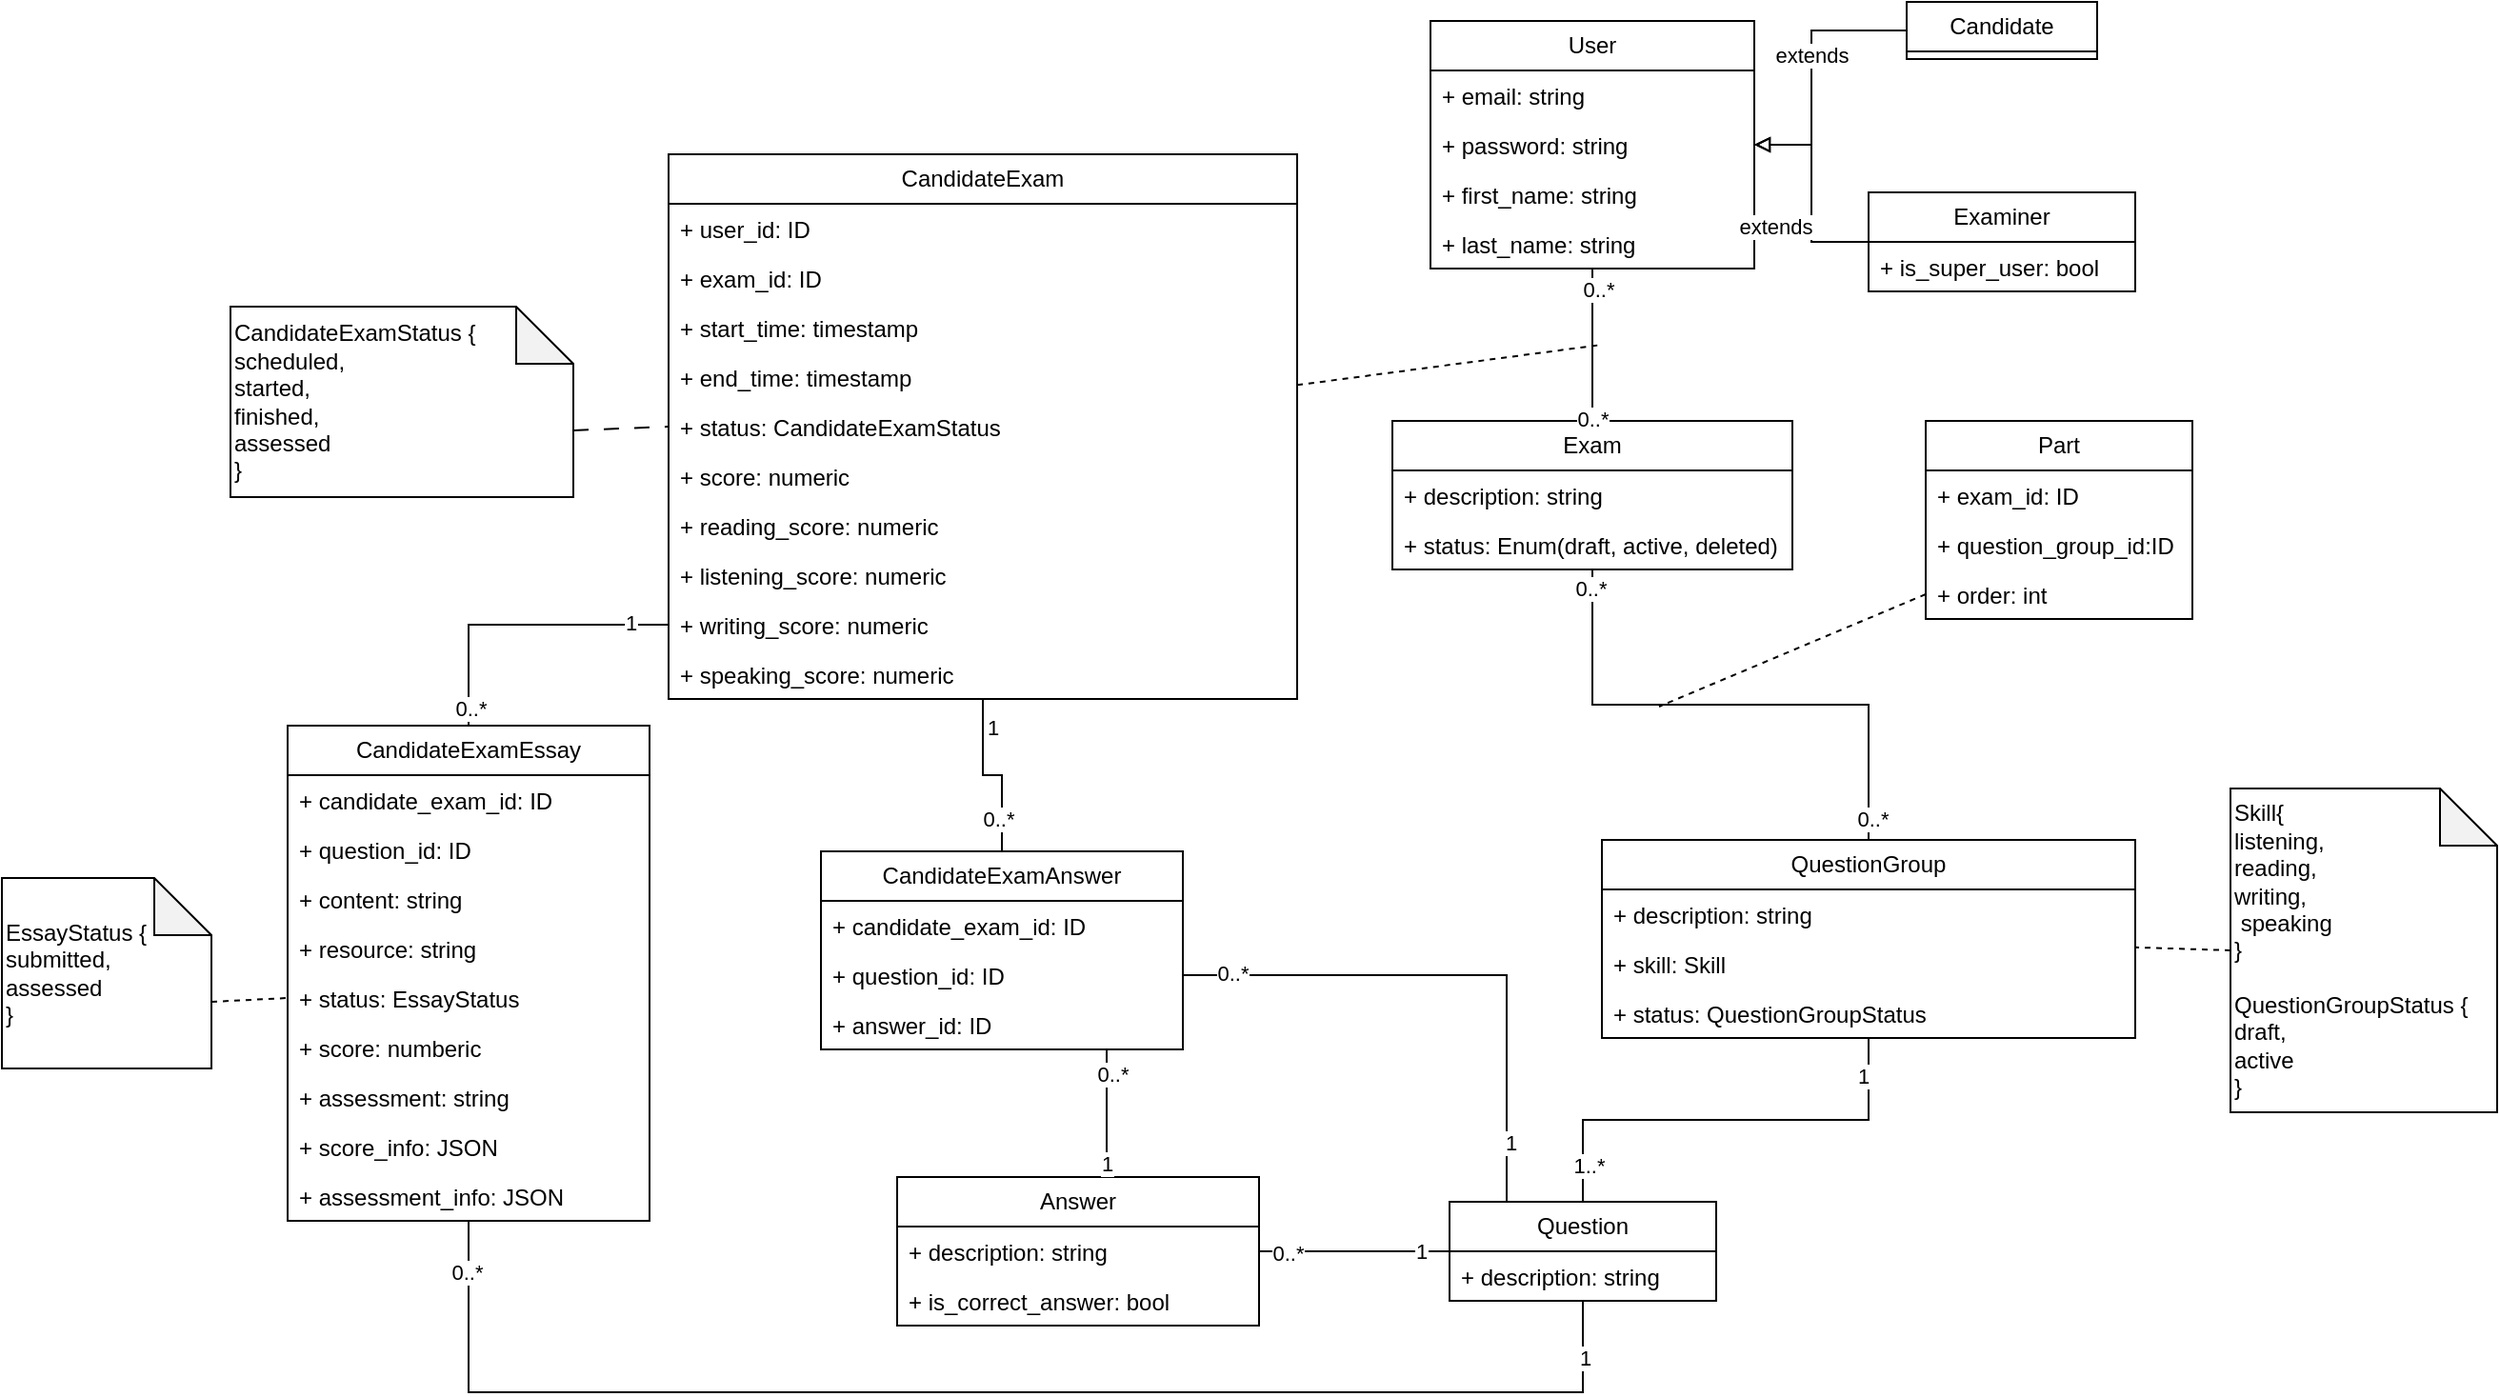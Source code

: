 <mxfile version="25.0.3">
  <diagram name="Page-1" id="LFJEHEE6Xy5l-D26EWH6">
    <mxGraphModel dx="1804" dy="615" grid="1" gridSize="10" guides="1" tooltips="1" connect="1" arrows="1" fold="1" page="1" pageScale="1" pageWidth="850" pageHeight="1100" math="0" shadow="0">
      <root>
        <mxCell id="0" />
        <mxCell id="1" parent="0" />
        <mxCell id="Njwt975BVBg0E3Mc6ZA7-89" value="Exam" style="swimlane;fontStyle=0;childLayout=stackLayout;horizontal=1;startSize=26;fillColor=none;horizontalStack=0;resizeParent=1;resizeParentMax=0;resizeLast=0;collapsible=1;marginBottom=0;whiteSpace=wrap;html=1;" vertex="1" parent="1">
          <mxGeometry x="470" y="310" width="210" height="78" as="geometry" />
        </mxCell>
        <mxCell id="Njwt975BVBg0E3Mc6ZA7-90" value="+ description: string" style="text;strokeColor=none;fillColor=none;align=left;verticalAlign=top;spacingLeft=4;spacingRight=4;overflow=hidden;rotatable=0;points=[[0,0.5],[1,0.5]];portConstraint=eastwest;whiteSpace=wrap;html=1;" vertex="1" parent="Njwt975BVBg0E3Mc6ZA7-89">
          <mxGeometry y="26" width="210" height="26" as="geometry" />
        </mxCell>
        <mxCell id="Njwt975BVBg0E3Mc6ZA7-91" value="+ status: Enum(draft, active, deleted)" style="text;strokeColor=none;fillColor=none;align=left;verticalAlign=top;spacingLeft=4;spacingRight=4;overflow=hidden;rotatable=0;points=[[0,0.5],[1,0.5]];portConstraint=eastwest;whiteSpace=wrap;html=1;" vertex="1" parent="Njwt975BVBg0E3Mc6ZA7-89">
          <mxGeometry y="52" width="210" height="26" as="geometry" />
        </mxCell>
        <mxCell id="Njwt975BVBg0E3Mc6ZA7-92" value="User" style="swimlane;fontStyle=0;childLayout=stackLayout;horizontal=1;startSize=26;fillColor=none;horizontalStack=0;resizeParent=1;resizeParentMax=0;resizeLast=0;collapsible=1;marginBottom=0;whiteSpace=wrap;html=1;" vertex="1" parent="1">
          <mxGeometry x="490" y="100" width="170" height="130" as="geometry" />
        </mxCell>
        <mxCell id="Njwt975BVBg0E3Mc6ZA7-93" value="+ email: string" style="text;strokeColor=none;fillColor=none;align=left;verticalAlign=top;spacingLeft=4;spacingRight=4;overflow=hidden;rotatable=0;points=[[0,0.5],[1,0.5]];portConstraint=eastwest;whiteSpace=wrap;html=1;" vertex="1" parent="Njwt975BVBg0E3Mc6ZA7-92">
          <mxGeometry y="26" width="170" height="26" as="geometry" />
        </mxCell>
        <mxCell id="Njwt975BVBg0E3Mc6ZA7-94" value="+ password: string" style="text;strokeColor=none;fillColor=none;align=left;verticalAlign=top;spacingLeft=4;spacingRight=4;overflow=hidden;rotatable=0;points=[[0,0.5],[1,0.5]];portConstraint=eastwest;whiteSpace=wrap;html=1;" vertex="1" parent="Njwt975BVBg0E3Mc6ZA7-92">
          <mxGeometry y="52" width="170" height="26" as="geometry" />
        </mxCell>
        <mxCell id="Njwt975BVBg0E3Mc6ZA7-95" value="+ first_name: string" style="text;strokeColor=none;fillColor=none;align=left;verticalAlign=top;spacingLeft=4;spacingRight=4;overflow=hidden;rotatable=0;points=[[0,0.5],[1,0.5]];portConstraint=eastwest;whiteSpace=wrap;html=1;" vertex="1" parent="Njwt975BVBg0E3Mc6ZA7-92">
          <mxGeometry y="78" width="170" height="26" as="geometry" />
        </mxCell>
        <mxCell id="Njwt975BVBg0E3Mc6ZA7-96" value="+ last_name: string" style="text;strokeColor=none;fillColor=none;align=left;verticalAlign=top;spacingLeft=4;spacingRight=4;overflow=hidden;rotatable=0;points=[[0,0.5],[1,0.5]];portConstraint=eastwest;whiteSpace=wrap;html=1;" vertex="1" parent="Njwt975BVBg0E3Mc6ZA7-92">
          <mxGeometry y="104" width="170" height="26" as="geometry" />
        </mxCell>
        <mxCell id="Njwt975BVBg0E3Mc6ZA7-97" style="edgeStyle=orthogonalEdgeStyle;rounded=0;orthogonalLoop=1;jettySize=auto;html=1;endArrow=block;endFill=0;" edge="1" parent="1" source="Njwt975BVBg0E3Mc6ZA7-99" target="Njwt975BVBg0E3Mc6ZA7-92">
          <mxGeometry relative="1" as="geometry">
            <Array as="points">
              <mxPoint x="690" y="105" />
              <mxPoint x="690" y="165" />
            </Array>
          </mxGeometry>
        </mxCell>
        <mxCell id="Njwt975BVBg0E3Mc6ZA7-98" value="extends" style="edgeLabel;html=1;align=center;verticalAlign=middle;resizable=0;points=[];" vertex="1" connectable="0" parent="Njwt975BVBg0E3Mc6ZA7-97">
          <mxGeometry x="-0.097" relative="1" as="geometry">
            <mxPoint as="offset" />
          </mxGeometry>
        </mxCell>
        <mxCell id="Njwt975BVBg0E3Mc6ZA7-99" value="Candidate" style="swimlane;fontStyle=0;childLayout=stackLayout;horizontal=1;startSize=26;fillColor=none;horizontalStack=0;resizeParent=1;resizeParentMax=0;resizeLast=0;collapsible=1;marginBottom=0;whiteSpace=wrap;html=1;" vertex="1" collapsed="1" parent="1">
          <mxGeometry x="740" y="90" width="100" height="30" as="geometry">
            <mxRectangle x="-50" y="760" width="140" height="52" as="alternateBounds" />
          </mxGeometry>
        </mxCell>
        <mxCell id="Njwt975BVBg0E3Mc6ZA7-100" style="rounded=0;orthogonalLoop=1;jettySize=auto;html=1;endArrow=block;endFill=0;edgeStyle=orthogonalEdgeStyle;" edge="1" parent="1" source="Njwt975BVBg0E3Mc6ZA7-102" target="Njwt975BVBg0E3Mc6ZA7-92">
          <mxGeometry relative="1" as="geometry" />
        </mxCell>
        <mxCell id="Njwt975BVBg0E3Mc6ZA7-101" value="extends" style="edgeLabel;html=1;align=center;verticalAlign=middle;resizable=0;points=[];" vertex="1" connectable="0" parent="Njwt975BVBg0E3Mc6ZA7-100">
          <mxGeometry x="-0.304" y="4" relative="1" as="geometry">
            <mxPoint x="-15" as="offset" />
          </mxGeometry>
        </mxCell>
        <mxCell id="Njwt975BVBg0E3Mc6ZA7-102" value="Examiner" style="swimlane;fontStyle=0;childLayout=stackLayout;horizontal=1;startSize=26;fillColor=none;horizontalStack=0;resizeParent=1;resizeParentMax=0;resizeLast=0;collapsible=1;marginBottom=0;whiteSpace=wrap;html=1;" vertex="1" parent="1">
          <mxGeometry x="720" y="190" width="140" height="52" as="geometry" />
        </mxCell>
        <mxCell id="Njwt975BVBg0E3Mc6ZA7-103" value="+ is_super_user: bool" style="text;strokeColor=none;fillColor=none;align=left;verticalAlign=top;spacingLeft=4;spacingRight=4;overflow=hidden;rotatable=0;points=[[0,0.5],[1,0.5]];portConstraint=eastwest;whiteSpace=wrap;html=1;" vertex="1" parent="Njwt975BVBg0E3Mc6ZA7-102">
          <mxGeometry y="26" width="140" height="26" as="geometry" />
        </mxCell>
        <mxCell id="Njwt975BVBg0E3Mc6ZA7-104" value="" style="rounded=0;orthogonalLoop=1;jettySize=auto;html=1;dashed=1;endArrow=none;endFill=0;" edge="1" parent="1" source="Njwt975BVBg0E3Mc6ZA7-105">
          <mxGeometry relative="1" as="geometry">
            <mxPoint x="580" y="270" as="targetPoint" />
          </mxGeometry>
        </mxCell>
        <mxCell id="Njwt975BVBg0E3Mc6ZA7-105" value="CandidateExam" style="swimlane;fontStyle=0;childLayout=stackLayout;horizontal=1;startSize=26;fillColor=none;horizontalStack=0;resizeParent=1;resizeParentMax=0;resizeLast=0;collapsible=1;marginBottom=0;whiteSpace=wrap;html=1;" vertex="1" parent="1">
          <mxGeometry x="90" y="170" width="330" height="286" as="geometry" />
        </mxCell>
        <mxCell id="Njwt975BVBg0E3Mc6ZA7-106" value="+ user_id: ID" style="text;strokeColor=none;fillColor=none;align=left;verticalAlign=top;spacingLeft=4;spacingRight=4;overflow=hidden;rotatable=0;points=[[0,0.5],[1,0.5]];portConstraint=eastwest;whiteSpace=wrap;html=1;" vertex="1" parent="Njwt975BVBg0E3Mc6ZA7-105">
          <mxGeometry y="26" width="330" height="26" as="geometry" />
        </mxCell>
        <mxCell id="Njwt975BVBg0E3Mc6ZA7-107" value="+ exam_id: ID" style="text;strokeColor=none;fillColor=none;align=left;verticalAlign=top;spacingLeft=4;spacingRight=4;overflow=hidden;rotatable=0;points=[[0,0.5],[1,0.5]];portConstraint=eastwest;whiteSpace=wrap;html=1;" vertex="1" parent="Njwt975BVBg0E3Mc6ZA7-105">
          <mxGeometry y="52" width="330" height="26" as="geometry" />
        </mxCell>
        <mxCell id="Njwt975BVBg0E3Mc6ZA7-108" value="+ start_time: timestamp" style="text;strokeColor=none;fillColor=none;align=left;verticalAlign=top;spacingLeft=4;spacingRight=4;overflow=hidden;rotatable=0;points=[[0,0.5],[1,0.5]];portConstraint=eastwest;whiteSpace=wrap;html=1;" vertex="1" parent="Njwt975BVBg0E3Mc6ZA7-105">
          <mxGeometry y="78" width="330" height="26" as="geometry" />
        </mxCell>
        <mxCell id="Njwt975BVBg0E3Mc6ZA7-109" value="+ end_time: timestamp" style="text;strokeColor=none;fillColor=none;align=left;verticalAlign=top;spacingLeft=4;spacingRight=4;overflow=hidden;rotatable=0;points=[[0,0.5],[1,0.5]];portConstraint=eastwest;whiteSpace=wrap;html=1;" vertex="1" parent="Njwt975BVBg0E3Mc6ZA7-105">
          <mxGeometry y="104" width="330" height="26" as="geometry" />
        </mxCell>
        <mxCell id="Njwt975BVBg0E3Mc6ZA7-110" value="+ status: CandidateExamStatus" style="text;strokeColor=none;fillColor=none;align=left;verticalAlign=top;spacingLeft=4;spacingRight=4;overflow=hidden;rotatable=0;points=[[0,0.5],[1,0.5]];portConstraint=eastwest;whiteSpace=wrap;html=1;" vertex="1" parent="Njwt975BVBg0E3Mc6ZA7-105">
          <mxGeometry y="130" width="330" height="26" as="geometry" />
        </mxCell>
        <mxCell id="Njwt975BVBg0E3Mc6ZA7-111" value="+ score: numeric" style="text;strokeColor=none;fillColor=none;align=left;verticalAlign=top;spacingLeft=4;spacingRight=4;overflow=hidden;rotatable=0;points=[[0,0.5],[1,0.5]];portConstraint=eastwest;whiteSpace=wrap;html=1;" vertex="1" parent="Njwt975BVBg0E3Mc6ZA7-105">
          <mxGeometry y="156" width="330" height="26" as="geometry" />
        </mxCell>
        <mxCell id="Njwt975BVBg0E3Mc6ZA7-112" value="+ reading_score: numeric" style="text;strokeColor=none;fillColor=none;align=left;verticalAlign=top;spacingLeft=4;spacingRight=4;overflow=hidden;rotatable=0;points=[[0,0.5],[1,0.5]];portConstraint=eastwest;whiteSpace=wrap;html=1;" vertex="1" parent="Njwt975BVBg0E3Mc6ZA7-105">
          <mxGeometry y="182" width="330" height="26" as="geometry" />
        </mxCell>
        <mxCell id="Njwt975BVBg0E3Mc6ZA7-113" value="+ listening_score: numeric" style="text;strokeColor=none;fillColor=none;align=left;verticalAlign=top;spacingLeft=4;spacingRight=4;overflow=hidden;rotatable=0;points=[[0,0.5],[1,0.5]];portConstraint=eastwest;whiteSpace=wrap;html=1;" vertex="1" parent="Njwt975BVBg0E3Mc6ZA7-105">
          <mxGeometry y="208" width="330" height="26" as="geometry" />
        </mxCell>
        <mxCell id="Njwt975BVBg0E3Mc6ZA7-114" value="+ writing_score: numeric" style="text;strokeColor=none;fillColor=none;align=left;verticalAlign=top;spacingLeft=4;spacingRight=4;overflow=hidden;rotatable=0;points=[[0,0.5],[1,0.5]];portConstraint=eastwest;whiteSpace=wrap;html=1;" vertex="1" parent="Njwt975BVBg0E3Mc6ZA7-105">
          <mxGeometry y="234" width="330" height="26" as="geometry" />
        </mxCell>
        <mxCell id="Njwt975BVBg0E3Mc6ZA7-115" value="+ speaking_score: numeric" style="text;strokeColor=none;fillColor=none;align=left;verticalAlign=top;spacingLeft=4;spacingRight=4;overflow=hidden;rotatable=0;points=[[0,0.5],[1,0.5]];portConstraint=eastwest;whiteSpace=wrap;html=1;" vertex="1" parent="Njwt975BVBg0E3Mc6ZA7-105">
          <mxGeometry y="260" width="330" height="26" as="geometry" />
        </mxCell>
        <mxCell id="Njwt975BVBg0E3Mc6ZA7-116" value="Part" style="swimlane;fontStyle=0;childLayout=stackLayout;horizontal=1;startSize=26;fillColor=none;horizontalStack=0;resizeParent=1;resizeParentMax=0;resizeLast=0;collapsible=1;marginBottom=0;whiteSpace=wrap;html=1;" vertex="1" parent="1">
          <mxGeometry x="750" y="310" width="140" height="104" as="geometry" />
        </mxCell>
        <mxCell id="Njwt975BVBg0E3Mc6ZA7-117" value="+ exam_id: ID" style="text;strokeColor=none;fillColor=none;align=left;verticalAlign=top;spacingLeft=4;spacingRight=4;overflow=hidden;rotatable=0;points=[[0,0.5],[1,0.5]];portConstraint=eastwest;whiteSpace=wrap;html=1;" vertex="1" parent="Njwt975BVBg0E3Mc6ZA7-116">
          <mxGeometry y="26" width="140" height="26" as="geometry" />
        </mxCell>
        <mxCell id="Njwt975BVBg0E3Mc6ZA7-118" value="+ question_group_id:ID" style="text;strokeColor=none;fillColor=none;align=left;verticalAlign=top;spacingLeft=4;spacingRight=4;overflow=hidden;rotatable=0;points=[[0,0.5],[1,0.5]];portConstraint=eastwest;whiteSpace=wrap;html=1;" vertex="1" parent="Njwt975BVBg0E3Mc6ZA7-116">
          <mxGeometry y="52" width="140" height="26" as="geometry" />
        </mxCell>
        <mxCell id="Njwt975BVBg0E3Mc6ZA7-119" style="rounded=0;orthogonalLoop=1;jettySize=auto;html=1;exitX=0;exitY=0.5;exitDx=0;exitDy=0;endArrow=none;endFill=0;dashed=1;" edge="1" parent="Njwt975BVBg0E3Mc6ZA7-116" source="Njwt975BVBg0E3Mc6ZA7-120">
          <mxGeometry relative="1" as="geometry">
            <mxPoint x="-140" y="150" as="targetPoint" />
          </mxGeometry>
        </mxCell>
        <mxCell id="Njwt975BVBg0E3Mc6ZA7-120" value="+ order: int" style="text;strokeColor=none;fillColor=none;align=left;verticalAlign=top;spacingLeft=4;spacingRight=4;overflow=hidden;rotatable=0;points=[[0,0.5],[1,0.5]];portConstraint=eastwest;whiteSpace=wrap;html=1;" vertex="1" parent="Njwt975BVBg0E3Mc6ZA7-116">
          <mxGeometry y="78" width="140" height="26" as="geometry" />
        </mxCell>
        <mxCell id="Njwt975BVBg0E3Mc6ZA7-121" style="edgeStyle=orthogonalEdgeStyle;rounded=0;orthogonalLoop=1;jettySize=auto;html=1;exitX=0.5;exitY=0;exitDx=0;exitDy=0;endArrow=none;endFill=0;" edge="1" parent="1" source="Njwt975BVBg0E3Mc6ZA7-124" target="Njwt975BVBg0E3Mc6ZA7-89">
          <mxGeometry relative="1" as="geometry" />
        </mxCell>
        <mxCell id="Njwt975BVBg0E3Mc6ZA7-122" value="0..*" style="edgeLabel;html=1;align=center;verticalAlign=middle;resizable=0;points=[];" vertex="1" connectable="0" parent="Njwt975BVBg0E3Mc6ZA7-121">
          <mxGeometry x="0.935" y="1" relative="1" as="geometry">
            <mxPoint as="offset" />
          </mxGeometry>
        </mxCell>
        <mxCell id="Njwt975BVBg0E3Mc6ZA7-123" value="0..*" style="edgeLabel;html=1;align=center;verticalAlign=middle;resizable=0;points=[];" vertex="1" connectable="0" parent="Njwt975BVBg0E3Mc6ZA7-121">
          <mxGeometry x="-0.923" y="-2" relative="1" as="geometry">
            <mxPoint as="offset" />
          </mxGeometry>
        </mxCell>
        <mxCell id="Njwt975BVBg0E3Mc6ZA7-124" value="QuestionGroup" style="swimlane;fontStyle=0;childLayout=stackLayout;horizontal=1;startSize=26;fillColor=none;horizontalStack=0;resizeParent=1;resizeParentMax=0;resizeLast=0;collapsible=1;marginBottom=0;whiteSpace=wrap;html=1;" vertex="1" parent="1">
          <mxGeometry x="580" y="530" width="280" height="104" as="geometry" />
        </mxCell>
        <mxCell id="Njwt975BVBg0E3Mc6ZA7-125" value="+ description: string" style="text;strokeColor=none;fillColor=none;align=left;verticalAlign=top;spacingLeft=4;spacingRight=4;overflow=hidden;rotatable=0;points=[[0,0.5],[1,0.5]];portConstraint=eastwest;whiteSpace=wrap;html=1;" vertex="1" parent="Njwt975BVBg0E3Mc6ZA7-124">
          <mxGeometry y="26" width="280" height="26" as="geometry" />
        </mxCell>
        <mxCell id="Njwt975BVBg0E3Mc6ZA7-126" value="+ skill: Skill" style="text;strokeColor=none;fillColor=none;align=left;verticalAlign=top;spacingLeft=4;spacingRight=4;overflow=hidden;rotatable=0;points=[[0,0.5],[1,0.5]];portConstraint=eastwest;whiteSpace=wrap;html=1;" vertex="1" parent="Njwt975BVBg0E3Mc6ZA7-124">
          <mxGeometry y="52" width="280" height="26" as="geometry" />
        </mxCell>
        <mxCell id="Njwt975BVBg0E3Mc6ZA7-127" value="+ status: QuestionGroupStatus" style="text;strokeColor=none;fillColor=none;align=left;verticalAlign=top;spacingLeft=4;spacingRight=4;overflow=hidden;rotatable=0;points=[[0,0.5],[1,0.5]];portConstraint=eastwest;whiteSpace=wrap;html=1;" vertex="1" parent="Njwt975BVBg0E3Mc6ZA7-124">
          <mxGeometry y="78" width="280" height="26" as="geometry" />
        </mxCell>
        <mxCell id="Njwt975BVBg0E3Mc6ZA7-128" style="edgeStyle=orthogonalEdgeStyle;rounded=0;orthogonalLoop=1;jettySize=auto;html=1;exitX=0.5;exitY=0;exitDx=0;exitDy=0;endArrow=none;endFill=0;" edge="1" parent="1" source="Njwt975BVBg0E3Mc6ZA7-131" target="Njwt975BVBg0E3Mc6ZA7-124">
          <mxGeometry relative="1" as="geometry" />
        </mxCell>
        <mxCell id="Njwt975BVBg0E3Mc6ZA7-129" value="1" style="edgeLabel;html=1;align=center;verticalAlign=middle;resizable=0;points=[];" vertex="1" connectable="0" parent="Njwt975BVBg0E3Mc6ZA7-128">
          <mxGeometry x="0.831" y="2" relative="1" as="geometry">
            <mxPoint x="-1" as="offset" />
          </mxGeometry>
        </mxCell>
        <mxCell id="Njwt975BVBg0E3Mc6ZA7-130" value="1..*" style="edgeLabel;html=1;align=center;verticalAlign=middle;resizable=0;points=[];" vertex="1" connectable="0" parent="Njwt975BVBg0E3Mc6ZA7-128">
          <mxGeometry x="-0.835" y="-3" relative="1" as="geometry">
            <mxPoint as="offset" />
          </mxGeometry>
        </mxCell>
        <mxCell id="Njwt975BVBg0E3Mc6ZA7-131" value="Question" style="swimlane;fontStyle=0;childLayout=stackLayout;horizontal=1;startSize=26;fillColor=none;horizontalStack=0;resizeParent=1;resizeParentMax=0;resizeLast=0;collapsible=1;marginBottom=0;whiteSpace=wrap;html=1;" vertex="1" parent="1">
          <mxGeometry x="500" y="720" width="140" height="52" as="geometry" />
        </mxCell>
        <mxCell id="Njwt975BVBg0E3Mc6ZA7-132" value="+ description: string" style="text;strokeColor=none;fillColor=none;align=left;verticalAlign=top;spacingLeft=4;spacingRight=4;overflow=hidden;rotatable=0;points=[[0,0.5],[1,0.5]];portConstraint=eastwest;whiteSpace=wrap;html=1;" vertex="1" parent="Njwt975BVBg0E3Mc6ZA7-131">
          <mxGeometry y="26" width="140" height="26" as="geometry" />
        </mxCell>
        <mxCell id="Njwt975BVBg0E3Mc6ZA7-133" style="edgeStyle=orthogonalEdgeStyle;rounded=0;orthogonalLoop=1;jettySize=auto;html=1;endArrow=none;endFill=0;" edge="1" parent="1" source="Njwt975BVBg0E3Mc6ZA7-136" target="Njwt975BVBg0E3Mc6ZA7-131">
          <mxGeometry relative="1" as="geometry" />
        </mxCell>
        <mxCell id="Njwt975BVBg0E3Mc6ZA7-134" value="1" style="edgeLabel;html=1;align=center;verticalAlign=middle;resizable=0;points=[];" vertex="1" connectable="0" parent="Njwt975BVBg0E3Mc6ZA7-133">
          <mxGeometry x="0.686" relative="1" as="geometry">
            <mxPoint as="offset" />
          </mxGeometry>
        </mxCell>
        <mxCell id="Njwt975BVBg0E3Mc6ZA7-135" value="0..*" style="edgeLabel;html=1;align=center;verticalAlign=middle;resizable=0;points=[];" vertex="1" connectable="0" parent="Njwt975BVBg0E3Mc6ZA7-133">
          <mxGeometry x="-0.714" y="-1" relative="1" as="geometry">
            <mxPoint as="offset" />
          </mxGeometry>
        </mxCell>
        <mxCell id="Njwt975BVBg0E3Mc6ZA7-136" value="Answer" style="swimlane;fontStyle=0;childLayout=stackLayout;horizontal=1;startSize=26;fillColor=none;horizontalStack=0;resizeParent=1;resizeParentMax=0;resizeLast=0;collapsible=1;marginBottom=0;whiteSpace=wrap;html=1;" vertex="1" parent="1">
          <mxGeometry x="210" y="707" width="190" height="78" as="geometry" />
        </mxCell>
        <mxCell id="Njwt975BVBg0E3Mc6ZA7-137" value="+ description: string" style="text;strokeColor=none;fillColor=none;align=left;verticalAlign=top;spacingLeft=4;spacingRight=4;overflow=hidden;rotatable=0;points=[[0,0.5],[1,0.5]];portConstraint=eastwest;whiteSpace=wrap;html=1;" vertex="1" parent="Njwt975BVBg0E3Mc6ZA7-136">
          <mxGeometry y="26" width="190" height="26" as="geometry" />
        </mxCell>
        <mxCell id="Njwt975BVBg0E3Mc6ZA7-138" value="+ is_correct_answer: bool" style="text;strokeColor=none;fillColor=none;align=left;verticalAlign=top;spacingLeft=4;spacingRight=4;overflow=hidden;rotatable=0;points=[[0,0.5],[1,0.5]];portConstraint=eastwest;whiteSpace=wrap;html=1;" vertex="1" parent="Njwt975BVBg0E3Mc6ZA7-136">
          <mxGeometry y="52" width="190" height="26" as="geometry" />
        </mxCell>
        <mxCell id="Njwt975BVBg0E3Mc6ZA7-139" style="rounded=0;orthogonalLoop=1;jettySize=auto;html=1;exitX=0;exitY=0;exitDx=180;exitDy=65;exitPerimeter=0;entryX=0;entryY=0.5;entryDx=0;entryDy=0;endArrow=none;endFill=0;dashed=1;dashPattern=8 8;" edge="1" parent="1" source="Njwt975BVBg0E3Mc6ZA7-140" target="Njwt975BVBg0E3Mc6ZA7-110">
          <mxGeometry relative="1" as="geometry" />
        </mxCell>
        <mxCell id="Njwt975BVBg0E3Mc6ZA7-140" value="&lt;span style=&quot;&quot;&gt;CandidateExamStatus {&lt;/span&gt;&lt;div&gt;&lt;span style=&quot;&quot;&gt;scheduled,&amp;nbsp;&lt;/span&gt;&lt;/div&gt;&lt;div&gt;&lt;span style=&quot;&quot;&gt;started,&amp;nbsp;&lt;/span&gt;&lt;/div&gt;&lt;div&gt;&lt;span style=&quot;&quot;&gt;finished,&amp;nbsp;&lt;/span&gt;&lt;/div&gt;&lt;div&gt;&lt;span style=&quot;&quot;&gt;assessed&lt;/span&gt;&lt;/div&gt;&lt;div&gt;&lt;span style=&quot;&quot;&gt;}&lt;/span&gt;&lt;/div&gt;" style="shape=note;whiteSpace=wrap;html=1;backgroundOutline=1;darkOpacity=0.05;align=left;" vertex="1" parent="1">
          <mxGeometry x="-140" y="250" width="180" height="100" as="geometry" />
        </mxCell>
        <mxCell id="Njwt975BVBg0E3Mc6ZA7-141" style="edgeStyle=orthogonalEdgeStyle;rounded=0;orthogonalLoop=1;jettySize=auto;html=1;endArrow=none;endFill=0;" edge="1" parent="1" source="Njwt975BVBg0E3Mc6ZA7-92" target="Njwt975BVBg0E3Mc6ZA7-89">
          <mxGeometry relative="1" as="geometry" />
        </mxCell>
        <mxCell id="Njwt975BVBg0E3Mc6ZA7-142" value="0..*" style="edgeLabel;html=1;align=center;verticalAlign=middle;resizable=0;points=[];" vertex="1" connectable="0" parent="Njwt975BVBg0E3Mc6ZA7-141">
          <mxGeometry x="-0.917" y="3" relative="1" as="geometry">
            <mxPoint y="7" as="offset" />
          </mxGeometry>
        </mxCell>
        <mxCell id="Njwt975BVBg0E3Mc6ZA7-143" value="0..*" style="edgeLabel;html=1;align=center;verticalAlign=middle;resizable=0;points=[];" vertex="1" connectable="0" parent="Njwt975BVBg0E3Mc6ZA7-141">
          <mxGeometry x="0.962" relative="1" as="geometry">
            <mxPoint as="offset" />
          </mxGeometry>
        </mxCell>
        <mxCell id="Njwt975BVBg0E3Mc6ZA7-144" style="edgeStyle=orthogonalEdgeStyle;rounded=0;orthogonalLoop=1;jettySize=auto;html=1;exitX=0.5;exitY=0;exitDx=0;exitDy=0;endArrow=none;endFill=0;" edge="1" parent="1" source="Njwt975BVBg0E3Mc6ZA7-147" target="Njwt975BVBg0E3Mc6ZA7-105">
          <mxGeometry relative="1" as="geometry">
            <mxPoint x="410" y="590" as="targetPoint" />
          </mxGeometry>
        </mxCell>
        <mxCell id="Njwt975BVBg0E3Mc6ZA7-145" value="1" style="edgeLabel;html=1;align=center;verticalAlign=middle;resizable=0;points=[];" vertex="1" connectable="0" parent="Njwt975BVBg0E3Mc6ZA7-144">
          <mxGeometry x="0.668" y="-5" relative="1" as="geometry">
            <mxPoint as="offset" />
          </mxGeometry>
        </mxCell>
        <mxCell id="Njwt975BVBg0E3Mc6ZA7-146" value="0..*" style="edgeLabel;html=1;align=center;verticalAlign=middle;resizable=0;points=[];" vertex="1" connectable="0" parent="Njwt975BVBg0E3Mc6ZA7-144">
          <mxGeometry x="-0.614" y="2" relative="1" as="geometry">
            <mxPoint as="offset" />
          </mxGeometry>
        </mxCell>
        <mxCell id="Njwt975BVBg0E3Mc6ZA7-147" value="CandidateExamAnswer" style="swimlane;fontStyle=0;childLayout=stackLayout;horizontal=1;startSize=26;fillColor=none;horizontalStack=0;resizeParent=1;resizeParentMax=0;resizeLast=0;collapsible=1;marginBottom=0;whiteSpace=wrap;html=1;" vertex="1" parent="1">
          <mxGeometry x="170" y="536" width="190" height="104" as="geometry" />
        </mxCell>
        <mxCell id="Njwt975BVBg0E3Mc6ZA7-148" value="+ candidate_exam_id: ID" style="text;strokeColor=none;fillColor=none;align=left;verticalAlign=top;spacingLeft=4;spacingRight=4;overflow=hidden;rotatable=0;points=[[0,0.5],[1,0.5]];portConstraint=eastwest;whiteSpace=wrap;html=1;" vertex="1" parent="Njwt975BVBg0E3Mc6ZA7-147">
          <mxGeometry y="26" width="190" height="26" as="geometry" />
        </mxCell>
        <mxCell id="Njwt975BVBg0E3Mc6ZA7-149" value="+ question_id: ID" style="text;strokeColor=none;fillColor=none;align=left;verticalAlign=top;spacingLeft=4;spacingRight=4;overflow=hidden;rotatable=0;points=[[0,0.5],[1,0.5]];portConstraint=eastwest;whiteSpace=wrap;html=1;" vertex="1" parent="Njwt975BVBg0E3Mc6ZA7-147">
          <mxGeometry y="52" width="190" height="26" as="geometry" />
        </mxCell>
        <mxCell id="Njwt975BVBg0E3Mc6ZA7-150" value="+ answer_id: ID" style="text;strokeColor=none;fillColor=none;align=left;verticalAlign=top;spacingLeft=4;spacingRight=4;overflow=hidden;rotatable=0;points=[[0,0.5],[1,0.5]];portConstraint=eastwest;whiteSpace=wrap;html=1;" vertex="1" parent="Njwt975BVBg0E3Mc6ZA7-147">
          <mxGeometry y="78" width="190" height="26" as="geometry" />
        </mxCell>
        <mxCell id="Njwt975BVBg0E3Mc6ZA7-151" style="edgeStyle=orthogonalEdgeStyle;rounded=0;orthogonalLoop=1;jettySize=auto;html=1;exitX=1;exitY=0.5;exitDx=0;exitDy=0;endArrow=none;endFill=0;" edge="1" parent="1" source="Njwt975BVBg0E3Mc6ZA7-149" target="Njwt975BVBg0E3Mc6ZA7-131">
          <mxGeometry relative="1" as="geometry">
            <Array as="points">
              <mxPoint x="530" y="601" />
            </Array>
          </mxGeometry>
        </mxCell>
        <mxCell id="Njwt975BVBg0E3Mc6ZA7-152" value="1" style="edgeLabel;html=1;align=center;verticalAlign=middle;resizable=0;points=[];" vertex="1" connectable="0" parent="Njwt975BVBg0E3Mc6ZA7-151">
          <mxGeometry x="0.784" y="2" relative="1" as="geometry">
            <mxPoint as="offset" />
          </mxGeometry>
        </mxCell>
        <mxCell id="Njwt975BVBg0E3Mc6ZA7-153" value="0..*" style="edgeLabel;html=1;align=center;verticalAlign=middle;resizable=0;points=[];" vertex="1" connectable="0" parent="Njwt975BVBg0E3Mc6ZA7-151">
          <mxGeometry x="-0.82" y="1" relative="1" as="geometry">
            <mxPoint as="offset" />
          </mxGeometry>
        </mxCell>
        <mxCell id="Njwt975BVBg0E3Mc6ZA7-154" style="edgeStyle=orthogonalEdgeStyle;rounded=0;orthogonalLoop=1;jettySize=auto;html=1;endArrow=none;endFill=0;" edge="1" parent="1" source="Njwt975BVBg0E3Mc6ZA7-147" target="Njwt975BVBg0E3Mc6ZA7-136">
          <mxGeometry relative="1" as="geometry">
            <Array as="points">
              <mxPoint x="320" y="650" />
              <mxPoint x="320" y="650" />
            </Array>
          </mxGeometry>
        </mxCell>
        <mxCell id="Njwt975BVBg0E3Mc6ZA7-155" value="0..*" style="edgeLabel;html=1;align=center;verticalAlign=middle;resizable=0;points=[];" vertex="1" connectable="0" parent="Njwt975BVBg0E3Mc6ZA7-154">
          <mxGeometry x="-0.635" y="3" relative="1" as="geometry">
            <mxPoint y="1" as="offset" />
          </mxGeometry>
        </mxCell>
        <mxCell id="Njwt975BVBg0E3Mc6ZA7-156" value="1" style="edgeLabel;html=1;align=center;verticalAlign=middle;resizable=0;points=[];" vertex="1" connectable="0" parent="Njwt975BVBg0E3Mc6ZA7-154">
          <mxGeometry x="0.756" relative="1" as="geometry">
            <mxPoint y="1" as="offset" />
          </mxGeometry>
        </mxCell>
        <mxCell id="Njwt975BVBg0E3Mc6ZA7-157" style="edgeStyle=orthogonalEdgeStyle;rounded=0;orthogonalLoop=1;jettySize=auto;html=1;exitX=0.5;exitY=0;exitDx=0;exitDy=0;endArrow=none;endFill=0;entryX=0;entryY=0.5;entryDx=0;entryDy=0;" edge="1" parent="1" source="Njwt975BVBg0E3Mc6ZA7-160" target="Njwt975BVBg0E3Mc6ZA7-114">
          <mxGeometry relative="1" as="geometry" />
        </mxCell>
        <mxCell id="Njwt975BVBg0E3Mc6ZA7-158" value="1" style="edgeLabel;html=1;align=center;verticalAlign=middle;resizable=0;points=[];" vertex="1" connectable="0" parent="Njwt975BVBg0E3Mc6ZA7-157">
          <mxGeometry x="0.905" relative="1" as="geometry">
            <mxPoint x="-13" y="-1" as="offset" />
          </mxGeometry>
        </mxCell>
        <mxCell id="Njwt975BVBg0E3Mc6ZA7-159" value="0..*" style="edgeLabel;html=1;align=center;verticalAlign=middle;resizable=0;points=[];" vertex="1" connectable="0" parent="Njwt975BVBg0E3Mc6ZA7-157">
          <mxGeometry x="-0.879" y="-1" relative="1" as="geometry">
            <mxPoint as="offset" />
          </mxGeometry>
        </mxCell>
        <mxCell id="Njwt975BVBg0E3Mc6ZA7-160" value="CandidateExamEssay" style="swimlane;fontStyle=0;childLayout=stackLayout;horizontal=1;startSize=26;fillColor=none;horizontalStack=0;resizeParent=1;resizeParentMax=0;resizeLast=0;collapsible=1;marginBottom=0;whiteSpace=wrap;html=1;" vertex="1" parent="1">
          <mxGeometry x="-110" y="470" width="190" height="260" as="geometry" />
        </mxCell>
        <mxCell id="Njwt975BVBg0E3Mc6ZA7-161" value="+ candidate_exam_id: ID" style="text;strokeColor=none;fillColor=none;align=left;verticalAlign=top;spacingLeft=4;spacingRight=4;overflow=hidden;rotatable=0;points=[[0,0.5],[1,0.5]];portConstraint=eastwest;whiteSpace=wrap;html=1;" vertex="1" parent="Njwt975BVBg0E3Mc6ZA7-160">
          <mxGeometry y="26" width="190" height="26" as="geometry" />
        </mxCell>
        <mxCell id="Njwt975BVBg0E3Mc6ZA7-162" value="+ question_id: ID" style="text;strokeColor=none;fillColor=none;align=left;verticalAlign=top;spacingLeft=4;spacingRight=4;overflow=hidden;rotatable=0;points=[[0,0.5],[1,0.5]];portConstraint=eastwest;whiteSpace=wrap;html=1;" vertex="1" parent="Njwt975BVBg0E3Mc6ZA7-160">
          <mxGeometry y="52" width="190" height="26" as="geometry" />
        </mxCell>
        <mxCell id="Njwt975BVBg0E3Mc6ZA7-163" value="+ content: string" style="text;strokeColor=none;fillColor=none;align=left;verticalAlign=top;spacingLeft=4;spacingRight=4;overflow=hidden;rotatable=0;points=[[0,0.5],[1,0.5]];portConstraint=eastwest;whiteSpace=wrap;html=1;" vertex="1" parent="Njwt975BVBg0E3Mc6ZA7-160">
          <mxGeometry y="78" width="190" height="26" as="geometry" />
        </mxCell>
        <mxCell id="Njwt975BVBg0E3Mc6ZA7-164" value="+ resource: string" style="text;strokeColor=none;fillColor=none;align=left;verticalAlign=top;spacingLeft=4;spacingRight=4;overflow=hidden;rotatable=0;points=[[0,0.5],[1,0.5]];portConstraint=eastwest;whiteSpace=wrap;html=1;" vertex="1" parent="Njwt975BVBg0E3Mc6ZA7-160">
          <mxGeometry y="104" width="190" height="26" as="geometry" />
        </mxCell>
        <mxCell id="Njwt975BVBg0E3Mc6ZA7-165" value="+ status: EssayStatus" style="text;strokeColor=none;fillColor=none;align=left;verticalAlign=top;spacingLeft=4;spacingRight=4;overflow=hidden;rotatable=0;points=[[0,0.5],[1,0.5]];portConstraint=eastwest;whiteSpace=wrap;html=1;" vertex="1" parent="Njwt975BVBg0E3Mc6ZA7-160">
          <mxGeometry y="130" width="190" height="26" as="geometry" />
        </mxCell>
        <mxCell id="Njwt975BVBg0E3Mc6ZA7-166" value="+ score: numberic" style="text;strokeColor=none;fillColor=none;align=left;verticalAlign=top;spacingLeft=4;spacingRight=4;overflow=hidden;rotatable=0;points=[[0,0.5],[1,0.5]];portConstraint=eastwest;whiteSpace=wrap;html=1;" vertex="1" parent="Njwt975BVBg0E3Mc6ZA7-160">
          <mxGeometry y="156" width="190" height="26" as="geometry" />
        </mxCell>
        <mxCell id="Njwt975BVBg0E3Mc6ZA7-167" value="+ assessment: string" style="text;strokeColor=none;fillColor=none;align=left;verticalAlign=top;spacingLeft=4;spacingRight=4;overflow=hidden;rotatable=0;points=[[0,0.5],[1,0.5]];portConstraint=eastwest;whiteSpace=wrap;html=1;" vertex="1" parent="Njwt975BVBg0E3Mc6ZA7-160">
          <mxGeometry y="182" width="190" height="26" as="geometry" />
        </mxCell>
        <mxCell id="Njwt975BVBg0E3Mc6ZA7-168" value="+ score_info: JSON" style="text;strokeColor=none;fillColor=none;align=left;verticalAlign=top;spacingLeft=4;spacingRight=4;overflow=hidden;rotatable=0;points=[[0,0.5],[1,0.5]];portConstraint=eastwest;whiteSpace=wrap;html=1;" vertex="1" parent="Njwt975BVBg0E3Mc6ZA7-160">
          <mxGeometry y="208" width="190" height="26" as="geometry" />
        </mxCell>
        <mxCell id="Njwt975BVBg0E3Mc6ZA7-169" value="+ assessment_info: JSON" style="text;strokeColor=none;fillColor=none;align=left;verticalAlign=top;spacingLeft=4;spacingRight=4;overflow=hidden;rotatable=0;points=[[0,0.5],[1,0.5]];portConstraint=eastwest;whiteSpace=wrap;html=1;" vertex="1" parent="Njwt975BVBg0E3Mc6ZA7-160">
          <mxGeometry y="234" width="190" height="26" as="geometry" />
        </mxCell>
        <mxCell id="Njwt975BVBg0E3Mc6ZA7-170" style="rounded=0;orthogonalLoop=1;jettySize=auto;html=1;exitX=0;exitY=0;exitDx=110;exitDy=65;exitPerimeter=0;dashed=1;endArrow=none;endFill=0;entryX=0;entryY=0.5;entryDx=0;entryDy=0;" edge="1" parent="1" source="Njwt975BVBg0E3Mc6ZA7-171" target="Njwt975BVBg0E3Mc6ZA7-165">
          <mxGeometry relative="1" as="geometry" />
        </mxCell>
        <mxCell id="Njwt975BVBg0E3Mc6ZA7-171" value="&lt;span style=&quot;&quot;&gt;EssayStatus {&lt;/span&gt;&lt;div&gt;&lt;span style=&quot;&quot;&gt;submitted,&lt;/span&gt;&lt;span style=&quot;background-color: initial;&quot;&gt;&amp;nbsp;&lt;/span&gt;&lt;/div&gt;&lt;div&gt;&lt;span style=&quot;&quot;&gt;assessed&lt;/span&gt;&lt;/div&gt;&lt;div&gt;&lt;span style=&quot;&quot;&gt;}&lt;/span&gt;&lt;/div&gt;" style="shape=note;whiteSpace=wrap;html=1;backgroundOutline=1;darkOpacity=0.05;align=left;" vertex="1" parent="1">
          <mxGeometry x="-260" y="550" width="110" height="100" as="geometry" />
        </mxCell>
        <mxCell id="Njwt975BVBg0E3Mc6ZA7-172" style="edgeStyle=orthogonalEdgeStyle;rounded=0;orthogonalLoop=1;jettySize=auto;html=1;endArrow=none;endFill=0;" edge="1" parent="1" source="Njwt975BVBg0E3Mc6ZA7-160" target="Njwt975BVBg0E3Mc6ZA7-131">
          <mxGeometry relative="1" as="geometry">
            <Array as="points">
              <mxPoint x="-15" y="820" />
              <mxPoint x="570" y="820" />
            </Array>
          </mxGeometry>
        </mxCell>
        <mxCell id="Njwt975BVBg0E3Mc6ZA7-173" value="1" style="edgeLabel;html=1;align=center;verticalAlign=middle;resizable=0;points=[];" vertex="1" connectable="0" parent="Njwt975BVBg0E3Mc6ZA7-172">
          <mxGeometry x="0.919" y="-1" relative="1" as="geometry">
            <mxPoint as="offset" />
          </mxGeometry>
        </mxCell>
        <mxCell id="Njwt975BVBg0E3Mc6ZA7-174" value="0..*" style="edgeLabel;html=1;align=center;verticalAlign=middle;resizable=0;points=[];" vertex="1" connectable="0" parent="Njwt975BVBg0E3Mc6ZA7-172">
          <mxGeometry x="-0.926" y="-1" relative="1" as="geometry">
            <mxPoint as="offset" />
          </mxGeometry>
        </mxCell>
        <mxCell id="Njwt975BVBg0E3Mc6ZA7-175" style="rounded=0;orthogonalLoop=1;jettySize=auto;html=1;exitX=0;exitY=0.5;exitDx=0;exitDy=0;exitPerimeter=0;dashed=1;endArrow=none;endFill=0;" edge="1" parent="1" source="Njwt975BVBg0E3Mc6ZA7-176" target="Njwt975BVBg0E3Mc6ZA7-124">
          <mxGeometry relative="1" as="geometry" />
        </mxCell>
        <mxCell id="Njwt975BVBg0E3Mc6ZA7-176" value="&lt;span style=&quot;&quot;&gt;Skill{&lt;/span&gt;&lt;div&gt;&lt;span style=&quot;&quot;&gt;listening,&amp;nbsp;&lt;/span&gt;&lt;/div&gt;&lt;div&gt;&lt;span style=&quot;&quot;&gt;reading,&amp;nbsp;&lt;/span&gt;&lt;/div&gt;&lt;div&gt;&lt;span style=&quot;&quot;&gt;writing,&lt;/span&gt;&lt;/div&gt;&lt;div&gt;&lt;span style=&quot;&quot;&gt;&amp;nbsp;speaking&lt;/span&gt;&lt;/div&gt;&lt;div&gt;&lt;span style=&quot;&quot;&gt;}&lt;/span&gt;&lt;/div&gt;&lt;div&gt;&lt;span style=&quot;&quot;&gt;&lt;br&gt;&lt;/span&gt;&lt;/div&gt;&lt;div&gt;&lt;span style=&quot;&quot;&gt;QuestionGroupStatus {&lt;/span&gt;&lt;/div&gt;&lt;div&gt;&lt;span style=&quot;&quot;&gt;draft,&lt;/span&gt;&lt;/div&gt;&lt;div&gt;&lt;span style=&quot;&quot;&gt;active&lt;/span&gt;&lt;/div&gt;&lt;div&gt;&lt;span style=&quot;&quot;&gt;}&lt;/span&gt;&lt;/div&gt;" style="shape=note;whiteSpace=wrap;html=1;backgroundOutline=1;darkOpacity=0.05;align=left;" vertex="1" parent="1">
          <mxGeometry x="910" y="503" width="140" height="170" as="geometry" />
        </mxCell>
      </root>
    </mxGraphModel>
  </diagram>
</mxfile>
